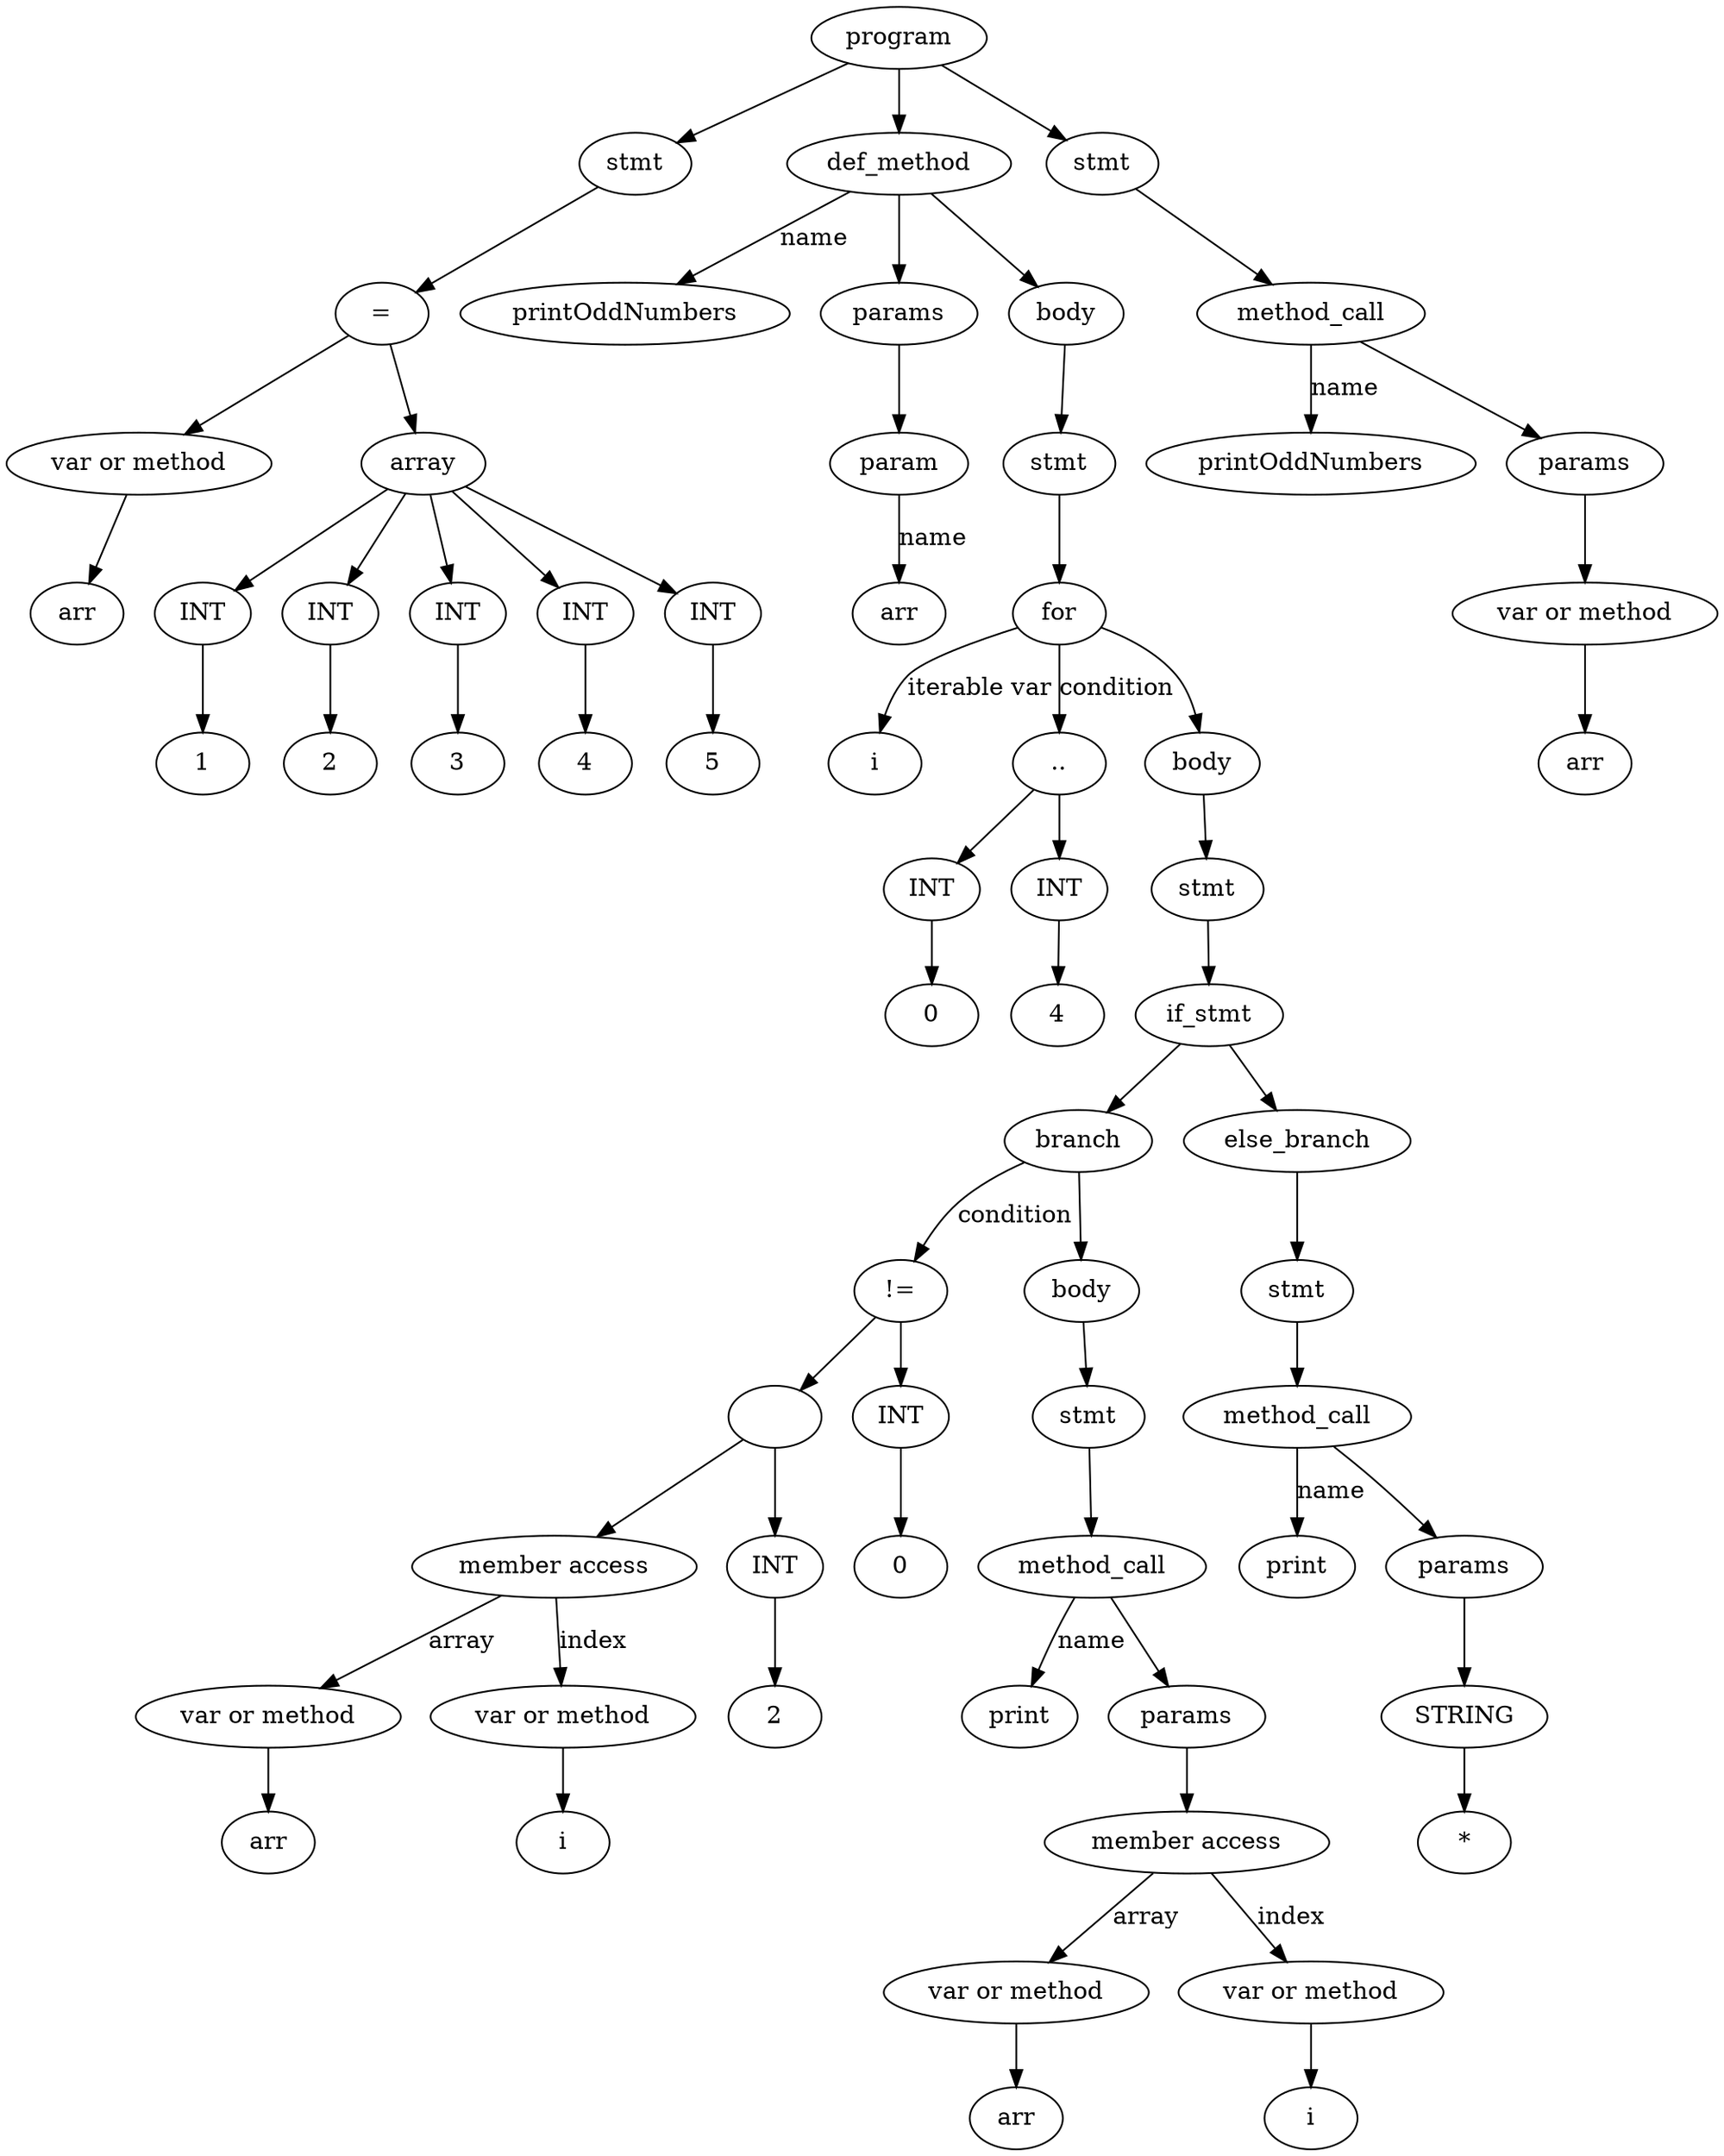 digraph G {
Id01074400 [label="program"]
Id01072458 [label="stmt"]
Id010723B8 [label="="]
Id01069D28 [label="var or method"]
IdVal01069D28 [label="arr"]
Id01069D28->IdVal01069D28
Id01072728 [label = "array"]
Id01069D78 [label="INT"]
IdVal01069D78 [label="1"]
Id01069D78->IdVal01069D78
Id01072728->Id01069D78
Id0106F0A0 [label="INT"]
IdVal0106F0A0 [label="2"]
Id0106F0A0->IdVal0106F0A0
Id01072728->Id0106F0A0
Id010604D0 [label="INT"]
IdVal010604D0 [label="3"]
Id010604D0->IdVal010604D0
Id01072728->Id010604D0
Id01072098 [label="INT"]
IdVal01072098 [label="4"]
Id01072098->IdVal01072098
Id01072728->Id01072098
Id010722C8 [label="INT"]
IdVal010722C8 [label="5"]
Id010722C8->IdVal010722C8
Id01072728->Id010722C8
Id010723B8->Id01069D28
Id010723B8->Id01072728
Id01072458->Id010723B8
Id01074400->Id01072458
Id01072F28 [label="def_method"]
IdName01072F28 [label="printOddNumbers"]
Id01072F28->IdName01072F28 [label = "name"]
Id01072C90 [label="params"]
Id01072C58 [label="param"]
Id01072C90->Id01072C58
IdNameVal01072C58 [label="arr"]
Id01072C58->IdNameVal01072C58 [label="name"]
Id01072F28->Id01072C90
Id01072F98 [label="body"]
Id01072368 [label="stmt"]
Id01073120 [label="for"]
IdItersName01073120 [label="i"]
Id01073120->IdItersName01073120  [label="iterable var"]
Id01072278 [label=".."]
Id01072408 [label="INT"]
IdVal01072408 [label="0"]
Id01072408->IdVal01072408
Id010726D8 [label="INT"]
IdVal010726D8 [label="4"]
Id010726D8->IdVal010726D8
Id01072278->Id01072408
Id01072278->Id010726D8
Id01073120->Id01072278  [label="condition"]
IdBody01073120 [label="body"]
Id01072318 [label="stmt"]
Id01072F60 [label="if_stmt"]
Id01072E60 [label="branch"]
Id01072638 [label="!="]
Id01072598 [label=""]
Id01072778 [label = "member access"]
Id010724A8 [label="var or method"]
IdVal010724A8 [label="arr"]
Id010724A8->IdVal010724A8
Id010724F8 [label="var or method"]
IdVal010724F8 [label="i"]
Id010724F8->IdVal010724F8
Id01072778->Id010724A8 [label = "array"]
Id01072778->Id010724F8 [label = "index"]
Id01072548 [label="INT"]
IdVal01072548 [label="2"]
Id01072548->IdVal01072548
Id01072598->Id01072778
Id01072598->Id01072548
Id010725E8 [label="INT"]
IdVal010725E8 [label="0"]
Id010725E8->IdVal010725E8
Id01072638->Id01072598
Id01072638->Id010725E8
Id01072E60->Id01072638  [label="condition"]
IdBody01072E60 [label="body"]
Id01072138 [label="stmt"]
Id01072688 [label="method_call"]
IdMethodNameVal01072688 [label="print"]
Id01072688->IdMethodNameVal01072688 [label="name"]
Id01072DF0 [label="params"]
Id01072688->Id01072DF0
Id010720E8 [label = "member access"]
Id010727C8 [label="var or method"]
IdVal010727C8 [label="arr"]
Id010727C8->IdVal010727C8
Id01072048 [label="var or method"]
IdVal01072048 [label="i"]
Id01072048->IdVal01072048
Id010720E8->Id010727C8 [label = "array"]
Id010720E8->Id01072048 [label = "index"]
Id01072DF0->Id010720E8
Id01072138->Id01072688
IdBody01072E60->Id01072138
Id01072E60->IdBody01072E60
Id01072F60->Id01072E60
IdElse010731C8 [label="else_branch"]
Id01072228 [label="stmt"]
Id010721D8 [label="method_call"]
IdMethodNameVal010721D8 [label="print"]
Id010721D8->IdMethodNameVal010721D8 [label="name"]
Id01073238 [label="params"]
Id010721D8->Id01073238
Id01072188 [label="STRING"]
IdVal01072188 [label="*"]
Id01072188->IdVal01072188
Id01073238->Id01072188
Id01072228->Id010721D8
IdElse010731C8->Id01072228
Id01072F60->IdElse010731C8
Id01072318->Id01072F60
IdBody01073120->Id01072318
Id01073120->IdBody01073120
Id01072368->Id01073120
Id01072F98->Id01072368
Id01072F28->Id01072F98
Id01074400->Id01072F28
Id01073B18 [label="stmt"]
Id01073AC8 [label="method_call"]
IdMethodNameVal01073AC8 [label="printOddNumbers"]
Id01073AC8->IdMethodNameVal01073AC8 [label="name"]
Id01073200 [label="params"]
Id01073AC8->Id01073200
Id01073A28 [label="var or method"]
IdVal01073A28 [label="arr"]
Id01073A28->IdVal01073A28
Id01073200->Id01073A28
Id01073B18->Id01073AC8
Id01074400->Id01073B18
}